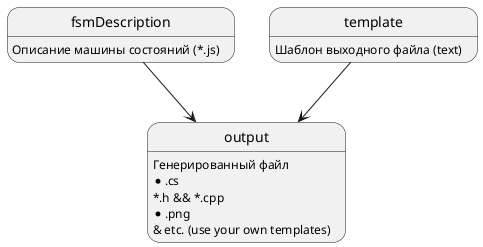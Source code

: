 @startuml

fsmDescription: Описание машины состояний (*.js)
template: Шаблон выходного файла (text)
output: Генерированный файл
output: *.cs
output: *.h && *.cpp
output: *.png
output: & etc. (use your own templates)
fsmDescription --> output
template --> output

@enduml
